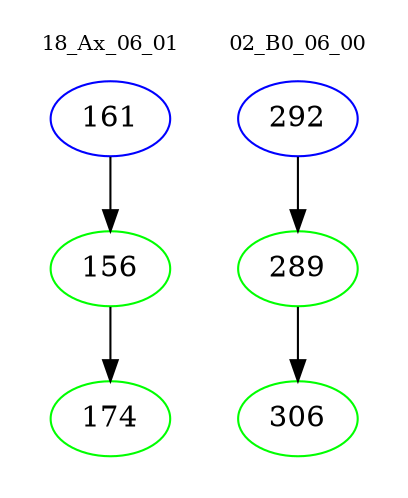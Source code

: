 digraph{
subgraph cluster_0 {
color = white
label = "18_Ax_06_01";
fontsize=10;
T0_161 [label="161", color="blue"]
T0_161 -> T0_156 [color="black"]
T0_156 [label="156", color="green"]
T0_156 -> T0_174 [color="black"]
T0_174 [label="174", color="green"]
}
subgraph cluster_1 {
color = white
label = "02_B0_06_00";
fontsize=10;
T1_292 [label="292", color="blue"]
T1_292 -> T1_289 [color="black"]
T1_289 [label="289", color="green"]
T1_289 -> T1_306 [color="black"]
T1_306 [label="306", color="green"]
}
}
